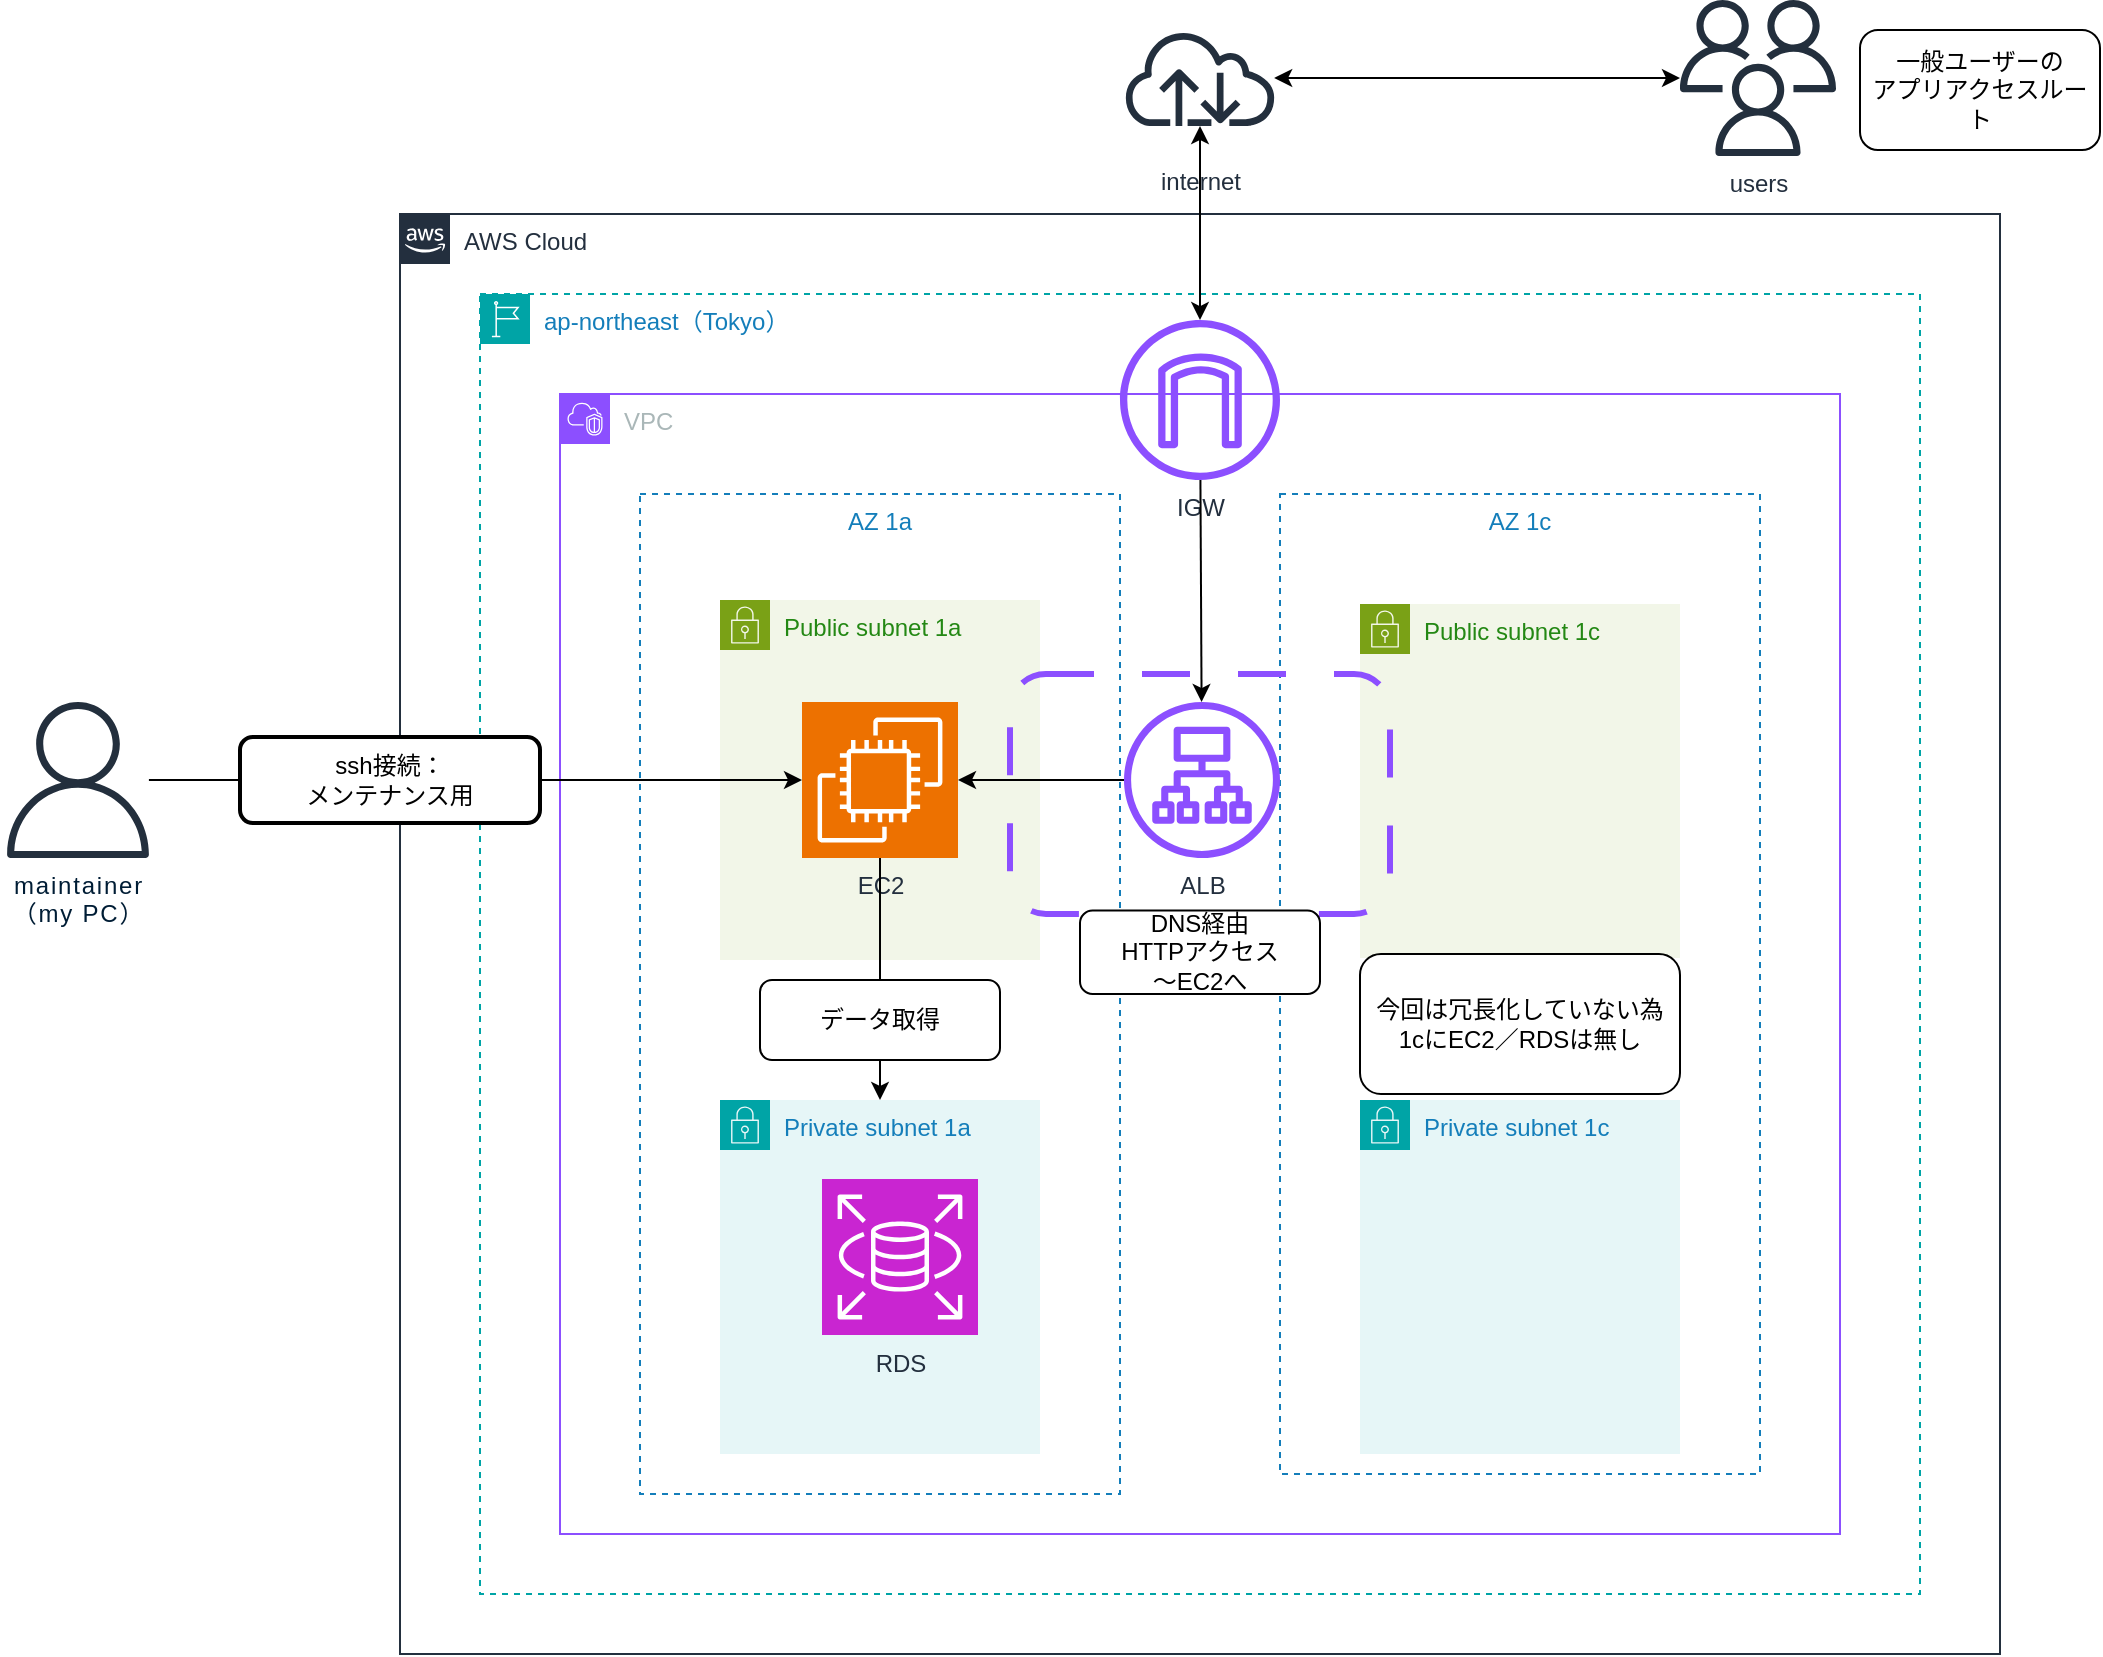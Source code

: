 <mxfile>
    <diagram id="5WauhiFNpm6X75GpS0oM" name="ページ1">
        <mxGraphModel dx="746" dy="487" grid="1" gridSize="10" guides="1" tooltips="1" connect="1" arrows="1" fold="1" page="1" pageScale="1" pageWidth="1169" pageHeight="827" background="#ffffff" math="0" shadow="0">
            <root>
                <mxCell id="0"/>
                <mxCell id="1" parent="0"/>
                <mxCell id="39" value="" style="group" parent="1" vertex="1" connectable="0">
                    <mxGeometry x="240" y="107" width="800" height="720" as="geometry"/>
                </mxCell>
                <mxCell id="27" value="AZ 1c" style="fillColor=none;strokeColor=#147EBA;dashed=1;verticalAlign=top;fontStyle=0;fontColor=#147EBA;whiteSpace=wrap;html=1;container=0;rounded=0;" parent="39" vertex="1">
                    <mxGeometry x="440" y="140" width="240" height="490" as="geometry"/>
                </mxCell>
                <mxCell id="7" value="AZ 1a" style="fillColor=none;strokeColor=#147EBA;dashed=1;verticalAlign=top;fontStyle=0;fontColor=#147EBA;whiteSpace=wrap;html=1;container=0;" parent="39" vertex="1">
                    <mxGeometry x="120" y="140" width="240" height="500" as="geometry"/>
                </mxCell>
                <mxCell id="21" value="AWS Cloud" style="points=[[0,0],[0.25,0],[0.5,0],[0.75,0],[1,0],[1,0.25],[1,0.5],[1,0.75],[1,1],[0.75,1],[0.5,1],[0.25,1],[0,1],[0,0.75],[0,0.5],[0,0.25]];outlineConnect=0;gradientColor=none;html=1;whiteSpace=wrap;fontSize=12;fontStyle=0;container=0;pointerEvents=0;collapsible=0;recursiveResize=0;shape=mxgraph.aws4.group;grIcon=mxgraph.aws4.group_aws_cloud_alt;strokeColor=#232F3E;fillColor=none;verticalAlign=top;align=left;spacingLeft=30;fontColor=#232F3E;dashed=0;" parent="39" vertex="1">
                    <mxGeometry width="800" height="720" as="geometry"/>
                </mxCell>
                <mxCell id="20" value="ap-northeast（Tokyo）" style="points=[[0,0],[0.25,0],[0.5,0],[0.75,0],[1,0],[1,0.25],[1,0.5],[1,0.75],[1,1],[0.75,1],[0.5,1],[0.25,1],[0,1],[0,0.75],[0,0.5],[0,0.25]];outlineConnect=0;gradientColor=none;html=1;whiteSpace=wrap;fontSize=12;fontStyle=0;container=0;pointerEvents=0;collapsible=0;recursiveResize=0;shape=mxgraph.aws4.group;grIcon=mxgraph.aws4.group_region;strokeColor=#00A4A6;fillColor=none;verticalAlign=top;align=left;spacingLeft=30;fontColor=#147EBA;dashed=1;" parent="39" vertex="1">
                    <mxGeometry x="40" y="40" width="720" height="650" as="geometry"/>
                </mxCell>
                <mxCell id="2" value="VPC" style="points=[[0,0],[0.25,0],[0.5,0],[0.75,0],[1,0],[1,0.25],[1,0.5],[1,0.75],[1,1],[0.75,1],[0.5,1],[0.25,1],[0,1],[0,0.75],[0,0.5],[0,0.25]];outlineConnect=0;gradientColor=none;html=1;whiteSpace=wrap;fontSize=12;fontStyle=0;container=0;pointerEvents=0;collapsible=0;recursiveResize=0;shape=mxgraph.aws4.group;grIcon=mxgraph.aws4.group_vpc2;strokeColor=#8C4FFF;fillColor=none;verticalAlign=top;align=left;spacingLeft=30;fontColor=#AAB7B8;dashed=0;" parent="39" vertex="1">
                    <mxGeometry x="80" y="90" width="640" height="570" as="geometry"/>
                </mxCell>
                <mxCell id="13" value="IGW" style="sketch=0;outlineConnect=0;fontColor=#232F3E;gradientColor=none;fillColor=#8C4FFF;strokeColor=none;dashed=0;verticalLabelPosition=bottom;verticalAlign=top;align=center;html=1;fontSize=12;fontStyle=0;aspect=fixed;pointerEvents=1;shape=mxgraph.aws4.internet_gateway;container=0;" parent="39" vertex="1">
                    <mxGeometry x="360" y="53" width="80" height="80" as="geometry"/>
                </mxCell>
                <mxCell id="44" style="edgeStyle=none;html=1;startArrow=classic;startFill=1;endArrow=none;endFill=0;" parent="39" source="38" target="13" edge="1">
                    <mxGeometry relative="1" as="geometry"/>
                </mxCell>
                <mxCell id="36" value="Public subnet 1c" style="points=[[0,0],[0.25,0],[0.5,0],[0.75,0],[1,0],[1,0.25],[1,0.5],[1,0.75],[1,1],[0.75,1],[0.5,1],[0.25,1],[0,1],[0,0.75],[0,0.5],[0,0.25]];outlineConnect=0;gradientColor=none;html=1;whiteSpace=wrap;fontSize=12;fontStyle=0;container=0;pointerEvents=0;collapsible=0;recursiveResize=0;shape=mxgraph.aws4.group;grIcon=mxgraph.aws4.group_security_group;grStroke=0;strokeColor=#7AA116;fillColor=#F2F6E8;verticalAlign=top;align=left;spacingLeft=30;fontColor=#248814;dashed=0;" parent="39" vertex="1">
                    <mxGeometry x="480" y="195" width="160" height="177" as="geometry"/>
                </mxCell>
                <mxCell id="10" value="Private subnet 1a" style="points=[[0,0],[0.25,0],[0.5,0],[0.75,0],[1,0],[1,0.25],[1,0.5],[1,0.75],[1,1],[0.75,1],[0.5,1],[0.25,1],[0,1],[0,0.75],[0,0.5],[0,0.25]];outlineConnect=0;gradientColor=none;html=1;whiteSpace=wrap;fontSize=12;fontStyle=0;container=0;pointerEvents=0;collapsible=0;recursiveResize=0;shape=mxgraph.aws4.group;grIcon=mxgraph.aws4.group_security_group;grStroke=0;strokeColor=#00A4A6;fillColor=#E6F6F7;verticalAlign=top;align=left;spacingLeft=30;fontColor=#147EBA;dashed=0;" parent="39" vertex="1">
                    <mxGeometry x="160" y="443" width="160" height="177" as="geometry"/>
                </mxCell>
                <mxCell id="35" value="Private subnet 1c" style="points=[[0,0],[0.25,0],[0.5,0],[0.75,0],[1,0],[1,0.25],[1,0.5],[1,0.75],[1,1],[0.75,1],[0.5,1],[0.25,1],[0,1],[0,0.75],[0,0.5],[0,0.25]];outlineConnect=0;gradientColor=none;html=1;whiteSpace=wrap;fontSize=12;fontStyle=0;container=0;pointerEvents=0;collapsible=0;recursiveResize=0;shape=mxgraph.aws4.group;grIcon=mxgraph.aws4.group_security_group;grStroke=0;strokeColor=#00A4A6;fillColor=#E6F6F7;verticalAlign=top;align=left;spacingLeft=30;fontColor=#147EBA;dashed=0;" parent="39" vertex="1">
                    <mxGeometry x="480" y="443" width="160" height="177" as="geometry"/>
                </mxCell>
                <mxCell id="6" value="RDS" style="sketch=0;points=[[0,0,0],[0.25,0,0],[0.5,0,0],[0.75,0,0],[1,0,0],[0,1,0],[0.25,1,0],[0.5,1,0],[0.75,1,0],[1,1,0],[0,0.25,0],[0,0.5,0],[0,0.75,0],[1,0.25,0],[1,0.5,0],[1,0.75,0]];outlineConnect=0;fontColor=#232F3E;fillColor=#C925D1;strokeColor=#ffffff;dashed=0;verticalLabelPosition=bottom;verticalAlign=top;align=center;html=1;fontSize=12;fontStyle=0;aspect=fixed;shape=mxgraph.aws4.resourceIcon;resIcon=mxgraph.aws4.rds;container=0;" parent="39" vertex="1">
                    <mxGeometry x="211" y="482.5" width="78" height="78" as="geometry"/>
                </mxCell>
                <mxCell id="41" value="" style="group" parent="39" vertex="1" connectable="0">
                    <mxGeometry x="160" y="193" width="160" height="180" as="geometry"/>
                </mxCell>
                <mxCell id="11" value="Public subnet 1a" style="points=[[0,0],[0.25,0],[0.5,0],[0.75,0],[1,0],[1,0.25],[1,0.5],[1,0.75],[1,1],[0.75,1],[0.5,1],[0.25,1],[0,1],[0,0.75],[0,0.5],[0,0.25]];outlineConnect=0;gradientColor=none;html=1;whiteSpace=wrap;fontSize=12;fontStyle=0;container=0;pointerEvents=0;collapsible=0;recursiveResize=0;shape=mxgraph.aws4.group;grIcon=mxgraph.aws4.group_security_group;grStroke=0;strokeColor=#7AA116;fillColor=#F2F6E8;verticalAlign=top;align=left;spacingLeft=30;fontColor=#248814;dashed=0;" parent="41" vertex="1">
                    <mxGeometry width="160" height="180" as="geometry"/>
                </mxCell>
                <mxCell id="4" value="EC2" style="sketch=0;points=[[0,0,0],[0.25,0,0],[0.5,0,0],[0.75,0,0],[1,0,0],[0,1,0],[0.25,1,0],[0.5,1,0],[0.75,1,0],[1,1,0],[0,0.25,0],[0,0.5,0],[0,0.75,0],[1,0.25,0],[1,0.5,0],[1,0.75,0]];outlineConnect=0;fontColor=#232F3E;fillColor=#ED7100;strokeColor=#ffffff;dashed=0;verticalLabelPosition=bottom;verticalAlign=top;align=center;html=1;fontSize=12;fontStyle=0;aspect=fixed;shape=mxgraph.aws4.resourceIcon;resIcon=mxgraph.aws4.ec2;container=0;" parent="41" vertex="1">
                    <mxGeometry x="41" y="51" width="78" height="78" as="geometry"/>
                </mxCell>
                <mxCell id="51" value="" style="rounded=1;whiteSpace=wrap;html=1;dashed=1;strokeColor=light-dark(#8c4fff, #ededed);strokeWidth=3;perimeterSpacing=0;dashPattern=8 8;fillColor=none;glass=0;shadow=0;" parent="39" vertex="1">
                    <mxGeometry x="305" y="230" width="190" height="120" as="geometry"/>
                </mxCell>
                <mxCell id="55" style="edgeStyle=none;html=1;exitX=0.5;exitY=1;exitDx=0;exitDy=0;exitPerimeter=0;entryX=0.5;entryY=0;entryDx=0;entryDy=0;" parent="39" source="4" target="10" edge="1">
                    <mxGeometry relative="1" as="geometry"/>
                </mxCell>
                <mxCell id="64" style="edgeStyle=none;html=1;" parent="39" source="38" target="4" edge="1">
                    <mxGeometry relative="1" as="geometry"/>
                </mxCell>
                <mxCell id="38" value="ALB" style="sketch=0;outlineConnect=0;fontColor=#232F3E;gradientColor=none;fillColor=#8C4FFF;strokeColor=none;dashed=0;verticalLabelPosition=bottom;verticalAlign=top;align=center;html=1;fontSize=12;fontStyle=0;aspect=fixed;pointerEvents=1;shape=mxgraph.aws4.application_load_balancer;container=0;" parent="39" vertex="1">
                    <mxGeometry x="362" y="244" width="78" height="78" as="geometry"/>
                </mxCell>
                <mxCell id="61" value="データ取得" style="rounded=1;whiteSpace=wrap;html=1;" parent="39" vertex="1">
                    <mxGeometry x="180" y="383" width="120" height="40" as="geometry"/>
                </mxCell>
                <mxCell id="63" value="今回は冗長化していない為&lt;font color=&quot;#000000&quot;&gt;&lt;br&gt;&lt;/font&gt;&lt;span style=&quot;background-color: transparent;&quot;&gt;1cにEC2／RDSは無し&lt;/span&gt;" style="rounded=1;whiteSpace=wrap;html=1;" parent="39" vertex="1">
                    <mxGeometry x="480" y="370" width="160" height="70" as="geometry"/>
                </mxCell>
                <mxCell id="68" value="DNS経由&lt;br&gt;HTTPアクセス&lt;br&gt;～EC2へ" style="rounded=1;whiteSpace=wrap;html=1;" parent="39" vertex="1">
                    <mxGeometry x="340" y="348.25" width="120" height="41.75" as="geometry"/>
                </mxCell>
                <mxCell id="49" style="edgeStyle=none;html=1;startArrow=classic;startFill=1;" parent="1" source="14" target="16" edge="1">
                    <mxGeometry relative="1" as="geometry"/>
                </mxCell>
                <mxCell id="14" value="users" style="sketch=0;outlineConnect=0;fontColor=#232F3E;gradientColor=none;fillColor=#232F3D;strokeColor=none;dashed=0;verticalLabelPosition=bottom;verticalAlign=top;align=center;html=1;fontSize=12;fontStyle=0;aspect=fixed;pointerEvents=1;shape=mxgraph.aws4.users;" parent="1" vertex="1">
                    <mxGeometry x="880" width="78" height="78" as="geometry"/>
                </mxCell>
                <mxCell id="16" value="&lt;div&gt;&lt;br&gt;&lt;/div&gt;internet" style="sketch=0;outlineConnect=0;fontColor=#232F3E;gradientColor=none;fillColor=#232F3D;strokeColor=none;dashed=0;verticalLabelPosition=bottom;verticalAlign=top;align=center;html=1;fontSize=12;fontStyle=0;aspect=fixed;pointerEvents=1;shape=mxgraph.aws4.internet;" parent="1" vertex="1">
                    <mxGeometry x="601" y="15" width="78" height="48" as="geometry"/>
                </mxCell>
                <mxCell id="19" value="&lt;span style=&quot;color: rgb(0, 29, 53); font-family: Arial, sans-serif; letter-spacing: 0.9px; text-align: start; text-wrap-mode: wrap; background-color: rgb(255, 255, 255);&quot;&gt;&lt;font&gt;maintainer&lt;br&gt;（my PC）&lt;/font&gt;&lt;/span&gt;" style="sketch=0;outlineConnect=0;fontColor=#232F3E;gradientColor=none;fillColor=#232F3D;strokeColor=none;dashed=0;verticalLabelPosition=bottom;verticalAlign=top;align=center;html=1;fontSize=12;fontStyle=0;aspect=fixed;pointerEvents=1;shape=mxgraph.aws4.user;" parent="1" vertex="1">
                    <mxGeometry x="40" y="351" width="78" height="78" as="geometry"/>
                </mxCell>
                <mxCell id="43" style="edgeStyle=none;html=1;entryX=0;entryY=0.5;entryDx=0;entryDy=0;entryPerimeter=0;" parent="1" source="52" target="4" edge="1">
                    <mxGeometry relative="1" as="geometry"/>
                </mxCell>
                <mxCell id="46" style="edgeStyle=none;html=1;startArrow=classic;startFill=1;" parent="1" source="13" target="16" edge="1">
                    <mxGeometry relative="1" as="geometry"/>
                </mxCell>
                <mxCell id="58" value="" style="edgeStyle=none;html=1;entryX=0;entryY=0.5;entryDx=0;entryDy=0;entryPerimeter=0;endArrow=none;endFill=0;" parent="1" source="19" target="52" edge="1">
                    <mxGeometry relative="1" as="geometry">
                        <mxPoint x="114" y="390" as="sourcePoint"/>
                        <mxPoint x="441" y="390" as="targetPoint"/>
                    </mxGeometry>
                </mxCell>
                <mxCell id="52" value="ssh接続：&lt;br&gt;メンテナンス用" style="rounded=1;whiteSpace=wrap;html=1;strokeWidth=2;" parent="1" vertex="1">
                    <mxGeometry x="160" y="368.5" width="150" height="43" as="geometry"/>
                </mxCell>
                <mxCell id="66" value="一般ユーザーの&lt;br&gt;アプリアクセスルート" style="rounded=1;whiteSpace=wrap;html=1;" parent="1" vertex="1">
                    <mxGeometry x="970" y="15" width="120" height="60" as="geometry"/>
                </mxCell>
            </root>
        </mxGraphModel>
    </diagram>
</mxfile>